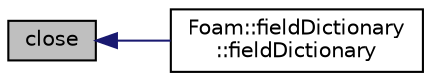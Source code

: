 digraph "close"
{
  bgcolor="transparent";
  edge [fontname="Helvetica",fontsize="10",labelfontname="Helvetica",labelfontsize="10"];
  node [fontname="Helvetica",fontsize="10",shape=record];
  rankdir="LR";
  Node1 [label="close",height=0.2,width=0.4,color="black", fillcolor="grey75", style="filled" fontcolor="black"];
  Node1 -> Node2 [dir="back",color="midnightblue",fontsize="10",style="solid",fontname="Helvetica"];
  Node2 [label="Foam::fieldDictionary\l::fieldDictionary",height=0.2,width=0.4,color="black",URL="$classFoam_1_1fieldDictionary.html#a454d726aa51899e7e4171b4c92d589ff",tooltip="Construct from ioobject and overloaded typename. "];
}
